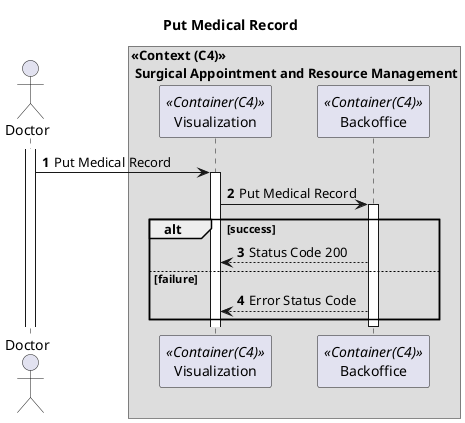 @startuml


autonumber

actor "Doctor" as doc

title "Put Medical Record"

box "<<Context (C4)>>\n Surgical Appointment and Resource Management"
participant Visualization as ui <<Container(C4)>>
participant Backoffice as bo <<Container(C4)>>


activate doc

doc -> ui : Put Medical Record

activate ui

ui -> bo : Put Medical Record

activate bo


alt success

bo --> ui : Status Code 200

else failure

bo --> ui:  Error Status Code

end

deactivate bo







@enduml